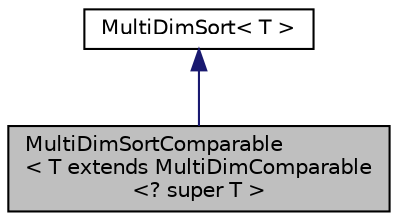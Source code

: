 digraph "MultiDimSortComparable&lt; T extends MultiDimComparable&lt;? super T &gt;"
{
 // INTERACTIVE_SVG=YES
  bgcolor="transparent";
  edge [fontname="Helvetica",fontsize="10",labelfontname="Helvetica",labelfontsize="10"];
  node [fontname="Helvetica",fontsize="10",shape=record];
  Node0 [label="MultiDimSortComparable\l\< T extends MultiDimComparable\l\<? super T \>",height=0.2,width=0.4,color="black", fillcolor="grey75", style="filled", fontcolor="black"];
  Node1 -> Node0 [dir="back",color="midnightblue",fontsize="10",style="solid",fontname="Helvetica"];
  Node1 [label="MultiDimSort\< T \>",height=0.2,width=0.4,color="black",URL="$d5/da1/interfaceumontreal_1_1ssj_1_1util_1_1sort_1_1MultiDimSort.html",tooltip="This interface is meant to be implemented by certain multivariate sorting algorithms that sort object..."];
}
